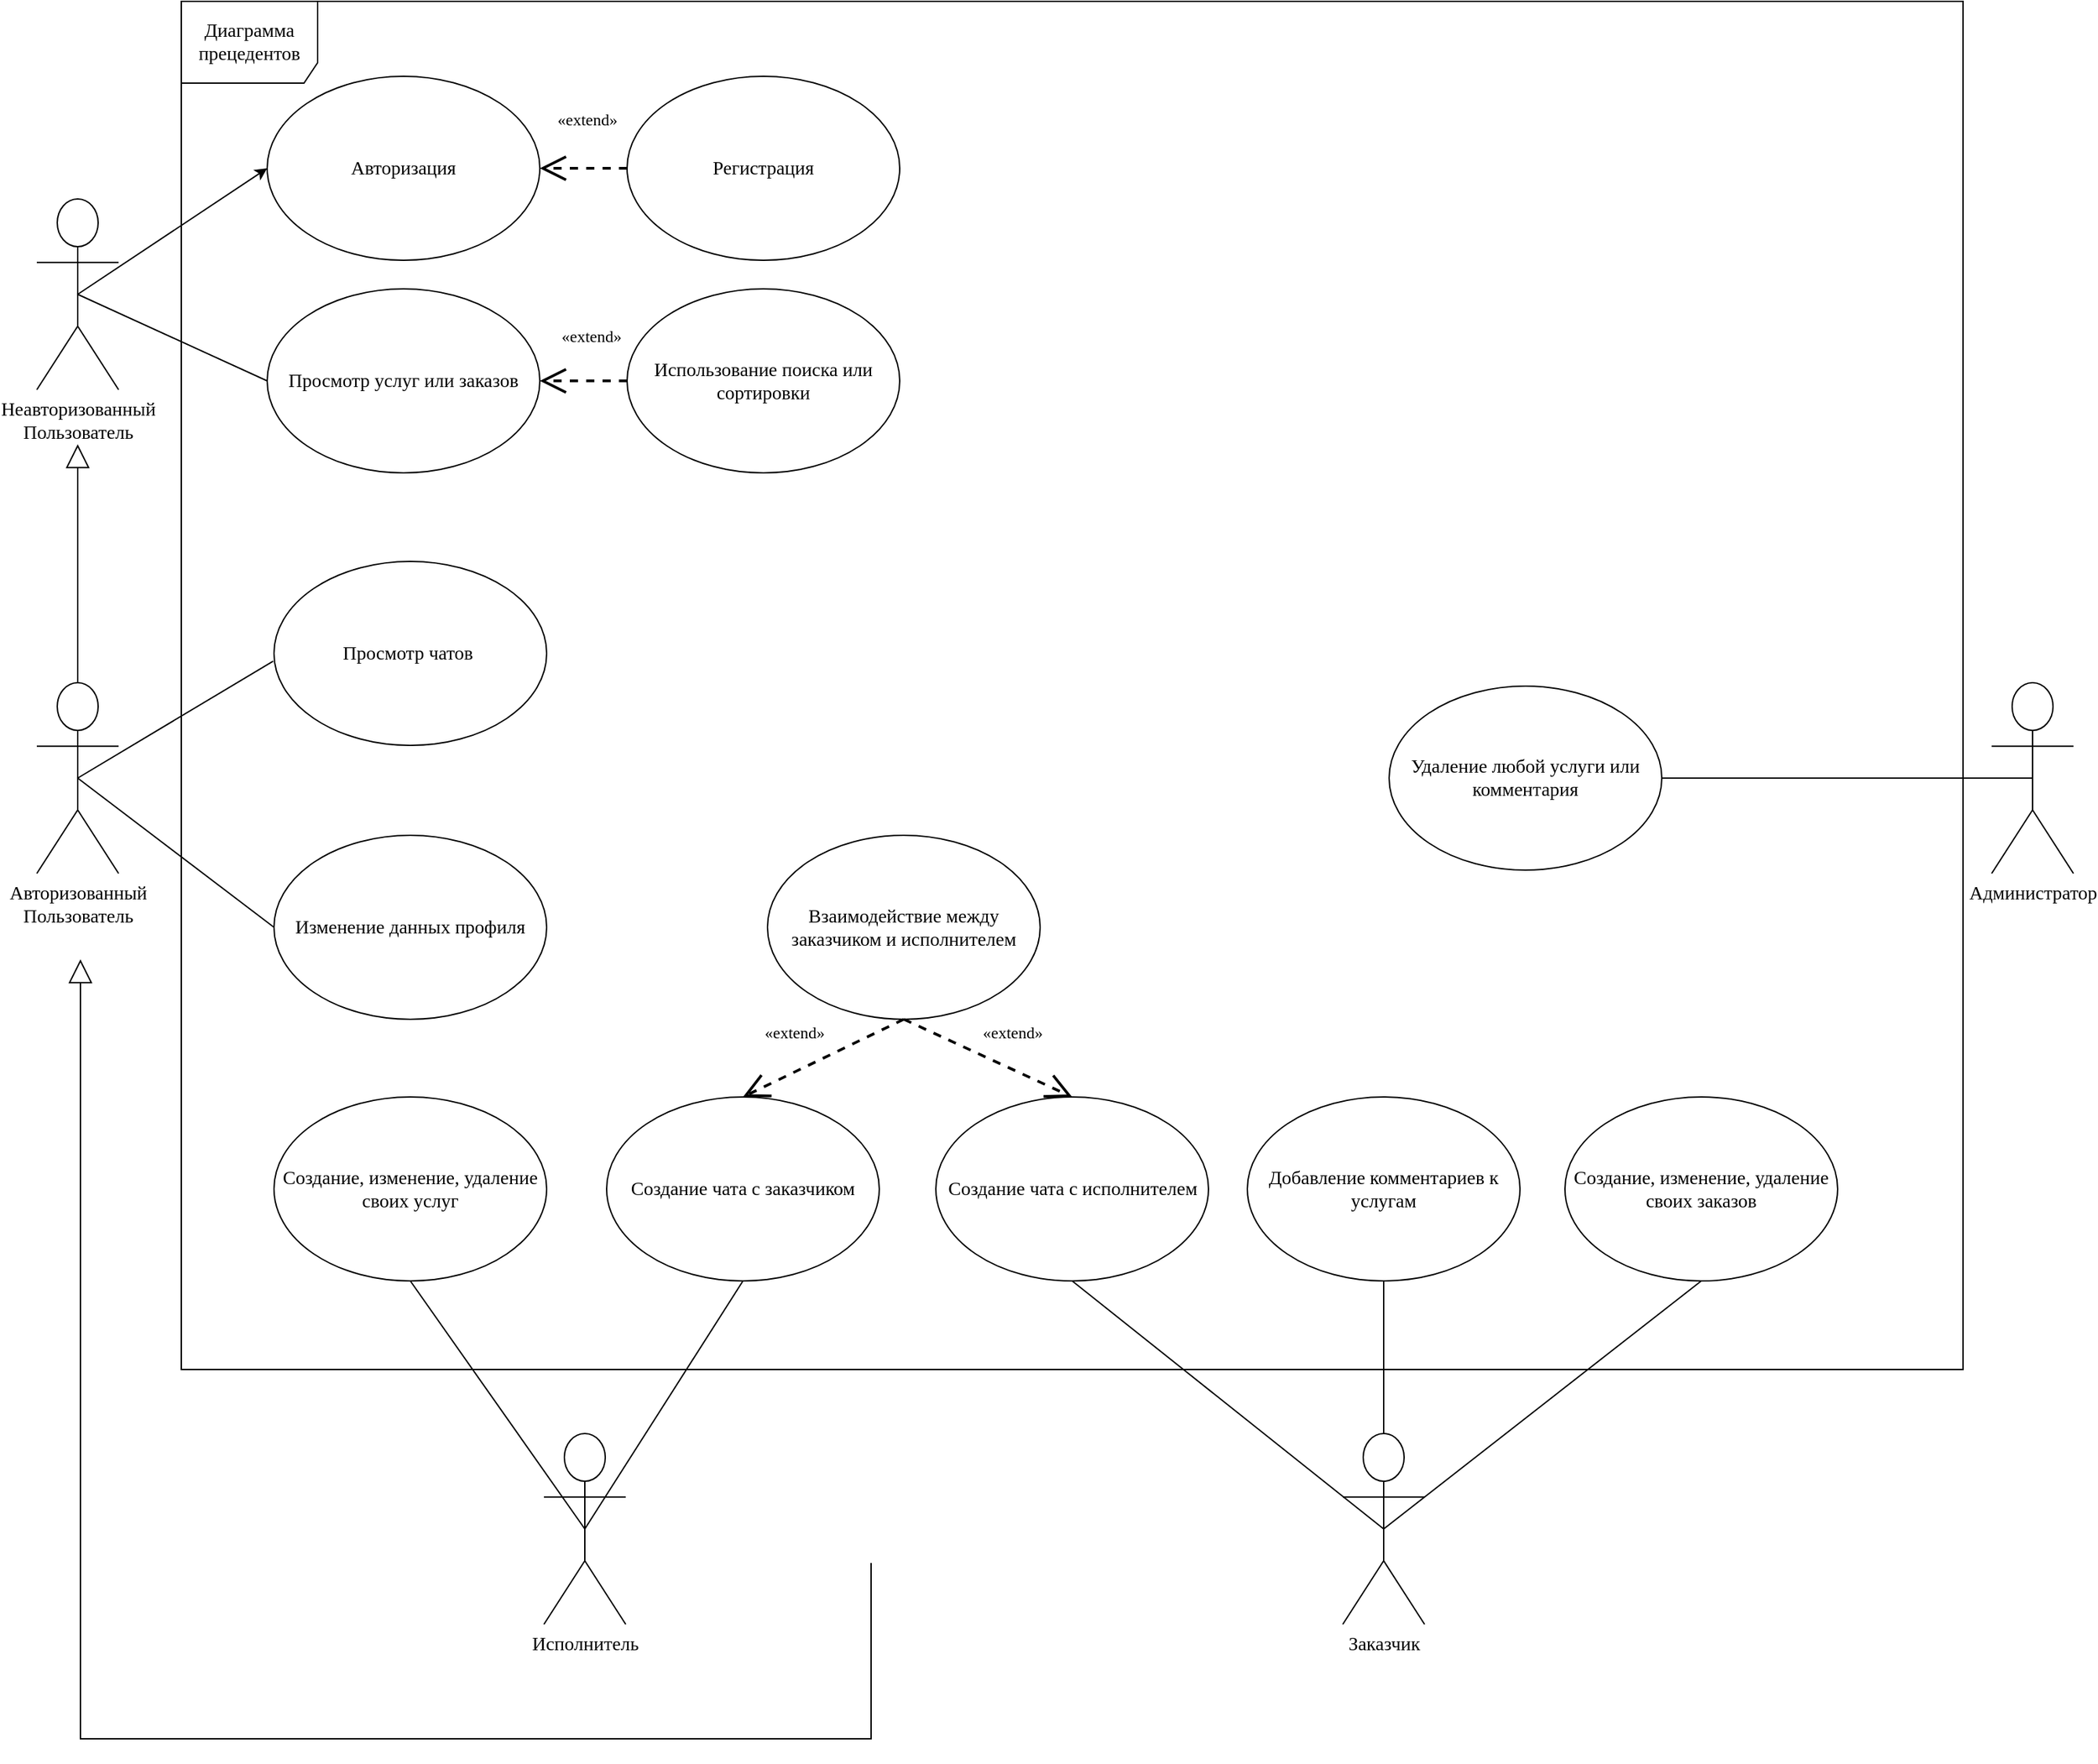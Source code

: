 <mxfile version="21.2.1" type="github">
  <diagram name="Страница 1" id="cCCIlAFTOr4Qi8Cy_CkC">
    <mxGraphModel dx="1320" dy="716" grid="0" gridSize="10" guides="1" tooltips="1" connect="1" arrows="1" fold="1" page="1" pageScale="1" pageWidth="2336" pageHeight="1654" math="0" shadow="0">
      <root>
        <mxCell id="0" />
        <mxCell id="1" parent="0" />
        <mxCell id="EgZyC1ixlsFqTv5ItHzm-1" value="&lt;font style=&quot;font-size: 14px&quot;&gt;Диаграмма прецедентов&lt;br&gt;&lt;/font&gt;" style="shape=umlFrame;whiteSpace=wrap;html=1;width=100;height=60;perimeterSpacing=0;shadow=0;fontFamily=GOST type A Regular;fontSource=https%3A%2F%2Fwebfonts.pro%2Flight-fonts%2F123-gost_type_a.html;" vertex="1" parent="1">
          <mxGeometry x="872" y="294" width="1307" height="1004" as="geometry" />
        </mxCell>
        <mxCell id="EgZyC1ixlsFqTv5ItHzm-2" style="edgeStyle=orthogonalEdgeStyle;rounded=0;orthogonalLoop=1;jettySize=auto;html=1;exitX=0.5;exitY=0;exitDx=0;exitDy=0;exitPerimeter=0;endArrow=block;endFill=0;endSize=15;" edge="1" parent="1" source="EgZyC1ixlsFqTv5ItHzm-31">
          <mxGeometry relative="1" as="geometry">
            <mxPoint x="796" y="619" as="targetPoint" />
          </mxGeometry>
        </mxCell>
        <mxCell id="EgZyC1ixlsFqTv5ItHzm-3" style="rounded=0;orthogonalLoop=1;jettySize=auto;html=1;exitX=0.5;exitY=0.5;exitDx=0;exitDy=0;exitPerimeter=0;entryX=0;entryY=0.5;entryDx=0;entryDy=0;endArrow=none;endFill=0;" edge="1" parent="1" source="EgZyC1ixlsFqTv5ItHzm-31" target="EgZyC1ixlsFqTv5ItHzm-25">
          <mxGeometry relative="1" as="geometry" />
        </mxCell>
        <mxCell id="EgZyC1ixlsFqTv5ItHzm-5" style="edgeStyle=orthogonalEdgeStyle;rounded=0;orthogonalLoop=1;jettySize=auto;html=1;exitX=1;exitY=1;exitDx=0;exitDy=0;entryX=0;entryY=0.5;entryDx=0;entryDy=0;strokeColor=none;startArrow=none;fontFamily=GOST type A Regular;fontSource=https%3A%2F%2Fwebfonts.pro%2Flight-fonts%2F123-gost_type_a.html;" edge="1" parent="1" source="EgZyC1ixlsFqTv5ItHzm-23">
          <mxGeometry relative="1" as="geometry">
            <mxPoint x="1227.973" y="658.052" as="sourcePoint" />
            <mxPoint x="1209" y="662.5" as="targetPoint" />
          </mxGeometry>
        </mxCell>
        <mxCell id="EgZyC1ixlsFqTv5ItHzm-6" style="edgeStyle=none;rounded=0;jumpStyle=none;jumpSize=21;orthogonalLoop=1;jettySize=auto;html=1;exitX=0;exitY=0.5;exitDx=0;exitDy=0;entryX=1;entryY=0.5;entryDx=0;entryDy=0;dashed=1;startSize=19;endSize=15;strokeWidth=2;fontFamily=GOST type A Regular;fontSource=https%3A%2F%2Fwebfonts.pro%2Flight-fonts%2F123-gost_type_a.html;endArrow=open;endFill=0;" edge="1" parent="1" source="EgZyC1ixlsFqTv5ItHzm-11" target="EgZyC1ixlsFqTv5ItHzm-10">
          <mxGeometry relative="1" as="geometry">
            <mxPoint x="1474" y="662.5" as="sourcePoint" />
            <mxPoint x="1409" y="662.5" as="targetPoint" />
          </mxGeometry>
        </mxCell>
        <mxCell id="EgZyC1ixlsFqTv5ItHzm-7" value="&lt;font style=&quot;font-size: 14px&quot;&gt;Просмотр услуг или заказов&lt;/font&gt;" style="ellipse;whiteSpace=wrap;html=1;fontFamily=GOST type A Regular;fontSource=https%3A%2F%2Fwebfonts.pro%2Flight-fonts%2F123-gost_type_a.html;" vertex="1" parent="1">
          <mxGeometry x="935" y="505" width="200" height="135" as="geometry" />
        </mxCell>
        <mxCell id="EgZyC1ixlsFqTv5ItHzm-8" value="&lt;span style=&quot;font-size: 14px;&quot;&gt;Использование поиска или сортировки&lt;/span&gt;" style="ellipse;whiteSpace=wrap;html=1;fontFamily=GOST type A Regular;fontSource=https%3A%2F%2Fwebfonts.pro%2Flight-fonts%2F123-gost_type_a.html;" vertex="1" parent="1">
          <mxGeometry x="1199" y="505" width="200" height="135" as="geometry" />
        </mxCell>
        <mxCell id="EgZyC1ixlsFqTv5ItHzm-9" value="&lt;span style=&quot;font-size: 14px;&quot;&gt;Администратор&lt;/span&gt;" style="shape=umlActor;verticalLabelPosition=bottom;verticalAlign=top;html=1;fontFamily=GOST type A Regular;fontSource=https%3A%2F%2Fwebfonts.pro%2Flight-fonts%2F123-gost_type_a.html;" vertex="1" parent="1">
          <mxGeometry x="2200" y="794" width="60" height="140" as="geometry" />
        </mxCell>
        <mxCell id="EgZyC1ixlsFqTv5ItHzm-10" value="&lt;font style=&quot;font-size: 14px&quot;&gt;Авторизация&lt;/font&gt;" style="ellipse;whiteSpace=wrap;html=1;fontFamily=GOST type A Regular;fontSource=https%3A%2F%2Fwebfonts.pro%2Flight-fonts%2F123-gost_type_a.html;" vertex="1" parent="1">
          <mxGeometry x="935" y="349" width="200" height="135" as="geometry" />
        </mxCell>
        <mxCell id="EgZyC1ixlsFqTv5ItHzm-11" value="&lt;font style=&quot;font-size: 14px&quot;&gt;Регистрация&lt;/font&gt;" style="ellipse;whiteSpace=wrap;html=1;fontFamily=GOST type A Regular;fontSource=https%3A%2F%2Fwebfonts.pro%2Flight-fonts%2F123-gost_type_a.html;" vertex="1" parent="1">
          <mxGeometry x="1199" y="349" width="200" height="135" as="geometry" />
        </mxCell>
        <mxCell id="EgZyC1ixlsFqTv5ItHzm-12" value="&lt;span style=&quot;font-size: 14px;&quot;&gt;Удаление любой услуги или комментария&lt;/span&gt;" style="ellipse;whiteSpace=wrap;html=1;fontFamily=GOST type A Regular;fontSource=https%3A%2F%2Fwebfonts.pro%2Flight-fonts%2F123-gost_type_a.html;" vertex="1" parent="1">
          <mxGeometry x="1758" y="796.5" width="200" height="135" as="geometry" />
        </mxCell>
        <mxCell id="EgZyC1ixlsFqTv5ItHzm-13" value="" style="endArrow=none;html=1;entryX=1;entryY=0.5;entryDx=0;entryDy=0;fontFamily=GOST type A Regular;fontSource=https%3A%2F%2Fwebfonts.pro%2Flight-fonts%2F123-gost_type_a.html;exitX=0.5;exitY=0.5;exitDx=0;exitDy=0;exitPerimeter=0;" edge="1" parent="1" source="EgZyC1ixlsFqTv5ItHzm-9" target="EgZyC1ixlsFqTv5ItHzm-12">
          <mxGeometry width="50" height="50" relative="1" as="geometry">
            <mxPoint x="1299" y="1389" as="sourcePoint" />
            <mxPoint x="1451" y="471.5" as="targetPoint" />
          </mxGeometry>
        </mxCell>
        <mxCell id="EgZyC1ixlsFqTv5ItHzm-15" value="&lt;font style=&quot;font-size: 14px&quot;&gt;Создание, изменение, удаление своих услуг&lt;/font&gt;" style="ellipse;whiteSpace=wrap;html=1;fontFamily=GOST type A Regular;fontSource=https%3A%2F%2Fwebfonts.pro%2Flight-fonts%2F123-gost_type_a.html;" vertex="1" parent="1">
          <mxGeometry x="940" y="1098" width="200" height="135" as="geometry" />
        </mxCell>
        <mxCell id="EgZyC1ixlsFqTv5ItHzm-16" style="rounded=0;orthogonalLoop=1;jettySize=auto;html=1;exitX=0.5;exitY=0.5;exitDx=0;exitDy=0;exitPerimeter=0;entryX=0;entryY=0.5;entryDx=0;entryDy=0;fontFamily=GOST type A Regular;fontSource=https%3A%2F%2Fwebfonts.pro%2Flight-fonts%2F123-gost_type_a.html;" edge="1" parent="1" source="EgZyC1ixlsFqTv5ItHzm-17" target="EgZyC1ixlsFqTv5ItHzm-10">
          <mxGeometry relative="1" as="geometry" />
        </mxCell>
        <mxCell id="EgZyC1ixlsFqTv5ItHzm-17" value="&lt;span style=&quot;font-size: 14px;&quot;&gt;Неавторизованный&lt;br&gt;Пользователь&lt;/span&gt;" style="shape=umlActor;verticalLabelPosition=bottom;verticalAlign=top;html=1;fontFamily=GOST type A Regular;fontSource=https%3A%2F%2Fwebfonts.pro%2Flight-fonts%2F123-gost_type_a.html;" vertex="1" parent="1">
          <mxGeometry x="766" y="439" width="60" height="140" as="geometry" />
        </mxCell>
        <mxCell id="EgZyC1ixlsFqTv5ItHzm-18" value="" style="endArrow=none;html=1;exitX=0;exitY=0.5;exitDx=0;exitDy=0;entryX=0.5;entryY=0.5;entryDx=0;entryDy=0;fontFamily=GOST type A Regular;fontSource=https%3A%2F%2Fwebfonts.pro%2Flight-fonts%2F123-gost_type_a.html;entryPerimeter=0;" edge="1" parent="1" source="EgZyC1ixlsFqTv5ItHzm-7" target="EgZyC1ixlsFqTv5ItHzm-17">
          <mxGeometry width="50" height="50" relative="1" as="geometry">
            <mxPoint x="803" y="437" as="sourcePoint" />
            <mxPoint x="1005.0" y="442.5" as="targetPoint" />
          </mxGeometry>
        </mxCell>
        <mxCell id="EgZyC1ixlsFqTv5ItHzm-20" value="&lt;span style=&quot;font-size: 14px;&quot;&gt;Просмотр чатов&amp;nbsp;&lt;/span&gt;" style="ellipse;whiteSpace=wrap;html=1;fontFamily=GOST type A Regular;fontSource=https%3A%2F%2Fwebfonts.pro%2Flight-fonts%2F123-gost_type_a.html;" vertex="1" parent="1">
          <mxGeometry x="940" y="705" width="200" height="135" as="geometry" />
        </mxCell>
        <mxCell id="EgZyC1ixlsFqTv5ItHzm-21" value="" style="endArrow=none;html=1;exitX=-0.003;exitY=0.542;exitDx=0;exitDy=0;fontFamily=GOST type A Regular;fontSource=https%3A%2F%2Fwebfonts.pro%2Flight-fonts%2F123-gost_type_a.html;entryX=0.5;entryY=0.5;entryDx=0;entryDy=0;entryPerimeter=0;exitPerimeter=0;" edge="1" parent="1" source="EgZyC1ixlsFqTv5ItHzm-20" target="EgZyC1ixlsFqTv5ItHzm-31">
          <mxGeometry width="50" height="50" relative="1" as="geometry">
            <mxPoint x="950.0" y="578.5" as="sourcePoint" />
            <mxPoint x="1428" y="888" as="targetPoint" />
          </mxGeometry>
        </mxCell>
        <mxCell id="EgZyC1ixlsFqTv5ItHzm-22" value="&lt;span style=&quot;font-size: 14px;&quot;&gt;Взаимодействие между заказчиком и исполнителем&lt;/span&gt;" style="ellipse;whiteSpace=wrap;html=1;fontFamily=GOST type A Regular;fontSource=https%3A%2F%2Fwebfonts.pro%2Flight-fonts%2F123-gost_type_a.html;" vertex="1" parent="1">
          <mxGeometry x="1302" y="906" width="200" height="135" as="geometry" />
        </mxCell>
        <mxCell id="EgZyC1ixlsFqTv5ItHzm-23" value="«extend»" style="text;html=1;strokeColor=none;fillColor=none;align=center;verticalAlign=middle;whiteSpace=wrap;rounded=0;shadow=0;fontFamily=GOST type A Regular;fontSource=https%3A%2F%2Fwebfonts.pro%2Flight-fonts%2F123-gost_type_a.html;" vertex="1" parent="1">
          <mxGeometry x="1302" y="1041" width="40" height="20" as="geometry" />
        </mxCell>
        <mxCell id="EgZyC1ixlsFqTv5ItHzm-24" value="" style="edgeStyle=orthogonalEdgeStyle;rounded=0;orthogonalLoop=1;jettySize=auto;html=1;exitX=1;exitY=1;exitDx=0;exitDy=0;entryX=0;entryY=0.5;entryDx=0;entryDy=0;strokeColor=none;endArrow=none;fontFamily=GOST type A Regular;fontSource=https%3A%2F%2Fwebfonts.pro%2Flight-fonts%2F123-gost_type_a.html;" edge="1" parent="1" target="EgZyC1ixlsFqTv5ItHzm-23">
          <mxGeometry relative="1" as="geometry">
            <mxPoint x="1227.973" y="658.052" as="sourcePoint" />
            <mxPoint x="1209" y="662.5" as="targetPoint" />
          </mxGeometry>
        </mxCell>
        <mxCell id="EgZyC1ixlsFqTv5ItHzm-25" value="&lt;span style=&quot;font-size: 14px;&quot;&gt;Изменение данных профиля&lt;/span&gt;" style="ellipse;whiteSpace=wrap;html=1;fontFamily=GOST type A Regular;fontSource=https%3A%2F%2Fwebfonts.pro%2Flight-fonts%2F123-gost_type_a.html;" vertex="1" parent="1">
          <mxGeometry x="940" y="906" width="200" height="135" as="geometry" />
        </mxCell>
        <mxCell id="EgZyC1ixlsFqTv5ItHzm-26" value="«extend»" style="text;html=1;strokeColor=none;fillColor=none;align=center;verticalAlign=middle;whiteSpace=wrap;rounded=0;shadow=0;fontFamily=GOST type A Regular;fontSource=https%3A%2F%2Fwebfonts.pro%2Flight-fonts%2F123-gost_type_a.html;" vertex="1" parent="1">
          <mxGeometry x="1153" y="530" width="40" height="20" as="geometry" />
        </mxCell>
        <mxCell id="EgZyC1ixlsFqTv5ItHzm-27" value="«extend»" style="text;html=1;strokeColor=none;fillColor=none;align=center;verticalAlign=middle;whiteSpace=wrap;rounded=0;shadow=0;fontFamily=GOST type A Regular;fontSource=https%3A%2F%2Fwebfonts.pro%2Flight-fonts%2F123-gost_type_a.html;" vertex="1" parent="1">
          <mxGeometry x="1150" y="371" width="40" height="20" as="geometry" />
        </mxCell>
        <mxCell id="EgZyC1ixlsFqTv5ItHzm-28" style="edgeStyle=none;rounded=0;jumpStyle=none;jumpSize=21;orthogonalLoop=1;jettySize=auto;html=1;exitX=0.5;exitY=1;exitDx=0;exitDy=0;dashed=1;startSize=19;endSize=15;strokeWidth=2;fontFamily=GOST type A Regular;fontSource=https%3A%2F%2Fwebfonts.pro%2Flight-fonts%2F123-gost_type_a.html;endArrow=open;endFill=0;entryX=0.5;entryY=0;entryDx=0;entryDy=0;" edge="1" parent="1" source="EgZyC1ixlsFqTv5ItHzm-22" target="EgZyC1ixlsFqTv5ItHzm-37">
          <mxGeometry relative="1" as="geometry">
            <mxPoint x="1233" y="745" as="sourcePoint" />
            <mxPoint x="1133" y="745" as="targetPoint" />
          </mxGeometry>
        </mxCell>
        <mxCell id="EgZyC1ixlsFqTv5ItHzm-29" style="edgeStyle=none;rounded=0;jumpStyle=none;jumpSize=21;orthogonalLoop=1;jettySize=auto;html=1;exitX=0;exitY=0.5;exitDx=0;exitDy=0;entryX=1;entryY=0.5;entryDx=0;entryDy=0;dashed=1;startSize=19;endSize=15;strokeWidth=2;fontFamily=GOST type A Regular;fontSource=https%3A%2F%2Fwebfonts.pro%2Flight-fonts%2F123-gost_type_a.html;endArrow=open;endFill=0;" edge="1" parent="1" source="EgZyC1ixlsFqTv5ItHzm-8" target="EgZyC1ixlsFqTv5ItHzm-7">
          <mxGeometry relative="1" as="geometry">
            <mxPoint x="1200.5" y="601" as="sourcePoint" />
            <mxPoint x="1139.5" y="601" as="targetPoint" />
          </mxGeometry>
        </mxCell>
        <mxCell id="EgZyC1ixlsFqTv5ItHzm-30" value="" style="edgeStyle=orthogonalEdgeStyle;rounded=0;orthogonalLoop=1;jettySize=auto;html=1;endSize=15;endArrow=block;endFill=0;" edge="1" parent="1">
          <mxGeometry relative="1" as="geometry">
            <mxPoint x="1378" y="1440" as="sourcePoint" />
            <mxPoint x="798" y="997" as="targetPoint" />
            <Array as="points">
              <mxPoint x="1378" y="1569" />
              <mxPoint x="798" y="1569" />
            </Array>
          </mxGeometry>
        </mxCell>
        <mxCell id="EgZyC1ixlsFqTv5ItHzm-31" value="&lt;span style=&quot;font-size: 14px;&quot;&gt;Авторизованный&lt;br&gt;Пользователь&lt;/span&gt;" style="shape=umlActor;verticalLabelPosition=bottom;verticalAlign=top;html=1;fontFamily=GOST type A Regular;fontSource=https%3A%2F%2Fwebfonts.pro%2Flight-fonts%2F123-gost_type_a.html;" vertex="1" parent="1">
          <mxGeometry x="766" y="794" width="60" height="140" as="geometry" />
        </mxCell>
        <mxCell id="EgZyC1ixlsFqTv5ItHzm-32" value="&lt;span style=&quot;font-size: 14px;&quot;&gt;Исполнитель&lt;br&gt;&lt;/span&gt;" style="shape=umlActor;verticalLabelPosition=bottom;verticalAlign=top;html=1;fontFamily=GOST type A Regular;fontSource=https%3A%2F%2Fwebfonts.pro%2Flight-fonts%2F123-gost_type_a.html;" vertex="1" parent="1">
          <mxGeometry x="1138" y="1345" width="60" height="140" as="geometry" />
        </mxCell>
        <mxCell id="EgZyC1ixlsFqTv5ItHzm-35" style="rounded=0;orthogonalLoop=1;jettySize=auto;html=1;exitX=0.5;exitY=0.5;exitDx=0;exitDy=0;exitPerimeter=0;entryX=0.5;entryY=1;entryDx=0;entryDy=0;endArrow=none;endFill=0;" edge="1" parent="1" source="EgZyC1ixlsFqTv5ItHzm-33" target="EgZyC1ixlsFqTv5ItHzm-34">
          <mxGeometry relative="1" as="geometry" />
        </mxCell>
        <mxCell id="EgZyC1ixlsFqTv5ItHzm-33" value="&lt;span style=&quot;font-size: 14px;&quot;&gt;Заказчик&lt;/span&gt;" style="shape=umlActor;verticalLabelPosition=bottom;verticalAlign=top;html=1;fontFamily=GOST type A Regular;fontSource=https%3A%2F%2Fwebfonts.pro%2Flight-fonts%2F123-gost_type_a.html;" vertex="1" parent="1">
          <mxGeometry x="1724" y="1345" width="60" height="140" as="geometry" />
        </mxCell>
        <mxCell id="EgZyC1ixlsFqTv5ItHzm-34" value="&lt;span style=&quot;font-size: 14px;&quot;&gt;Добавление комментариев к услугам&lt;/span&gt;" style="ellipse;whiteSpace=wrap;html=1;fontFamily=GOST type A Regular;fontSource=https%3A%2F%2Fwebfonts.pro%2Flight-fonts%2F123-gost_type_a.html;" vertex="1" parent="1">
          <mxGeometry x="1654" y="1098" width="200" height="135" as="geometry" />
        </mxCell>
        <mxCell id="EgZyC1ixlsFqTv5ItHzm-36" value="&lt;font style=&quot;font-size: 14px&quot;&gt;Создание, изменение, удаление своих заказов&lt;/font&gt;" style="ellipse;whiteSpace=wrap;html=1;fontFamily=GOST type A Regular;fontSource=https%3A%2F%2Fwebfonts.pro%2Flight-fonts%2F123-gost_type_a.html;" vertex="1" parent="1">
          <mxGeometry x="1887" y="1098" width="200" height="135" as="geometry" />
        </mxCell>
        <mxCell id="EgZyC1ixlsFqTv5ItHzm-37" value="&lt;span style=&quot;font-size: 14px;&quot;&gt;Создание чата с заказчиком&lt;/span&gt;" style="ellipse;whiteSpace=wrap;html=1;fontFamily=GOST type A Regular;fontSource=https%3A%2F%2Fwebfonts.pro%2Flight-fonts%2F123-gost_type_a.html;" vertex="1" parent="1">
          <mxGeometry x="1184" y="1098" width="200" height="135" as="geometry" />
        </mxCell>
        <mxCell id="EgZyC1ixlsFqTv5ItHzm-38" value="&lt;span style=&quot;font-size: 14px;&quot;&gt;Создание чата с исполнителем&lt;/span&gt;" style="ellipse;whiteSpace=wrap;html=1;fontFamily=GOST type A Regular;fontSource=https%3A%2F%2Fwebfonts.pro%2Flight-fonts%2F123-gost_type_a.html;" vertex="1" parent="1">
          <mxGeometry x="1425.5" y="1098" width="200" height="135" as="geometry" />
        </mxCell>
        <mxCell id="EgZyC1ixlsFqTv5ItHzm-39" style="edgeStyle=none;rounded=0;jumpStyle=none;jumpSize=21;orthogonalLoop=1;jettySize=auto;html=1;exitX=0.5;exitY=1;exitDx=0;exitDy=0;dashed=1;startSize=19;endSize=15;strokeWidth=2;fontFamily=GOST type A Regular;fontSource=https%3A%2F%2Fwebfonts.pro%2Flight-fonts%2F123-gost_type_a.html;endArrow=open;endFill=0;entryX=0.5;entryY=0;entryDx=0;entryDy=0;" edge="1" parent="1" source="EgZyC1ixlsFqTv5ItHzm-22" target="EgZyC1ixlsFqTv5ItHzm-38">
          <mxGeometry relative="1" as="geometry">
            <mxPoint x="1312" y="967" as="sourcePoint" />
            <mxPoint x="1278" y="1108" as="targetPoint" />
          </mxGeometry>
        </mxCell>
        <mxCell id="EgZyC1ixlsFqTv5ItHzm-40" value="«extend»" style="text;html=1;strokeColor=none;fillColor=none;align=center;verticalAlign=middle;whiteSpace=wrap;rounded=0;shadow=0;fontFamily=GOST type A Regular;fontSource=https%3A%2F%2Fwebfonts.pro%2Flight-fonts%2F123-gost_type_a.html;" vertex="1" parent="1">
          <mxGeometry x="1462" y="1041" width="40" height="20" as="geometry" />
        </mxCell>
        <mxCell id="EgZyC1ixlsFqTv5ItHzm-41" style="rounded=0;orthogonalLoop=1;jettySize=auto;html=1;exitX=0.5;exitY=0.5;exitDx=0;exitDy=0;exitPerimeter=0;entryX=0.5;entryY=1;entryDx=0;entryDy=0;endArrow=none;endFill=0;" edge="1" parent="1" source="EgZyC1ixlsFqTv5ItHzm-33" target="EgZyC1ixlsFqTv5ItHzm-38">
          <mxGeometry relative="1" as="geometry">
            <mxPoint x="1716" y="1359" as="sourcePoint" />
            <mxPoint x="1764" y="1243" as="targetPoint" />
          </mxGeometry>
        </mxCell>
        <mxCell id="EgZyC1ixlsFqTv5ItHzm-42" style="rounded=0;orthogonalLoop=1;jettySize=auto;html=1;exitX=0.5;exitY=0.5;exitDx=0;exitDy=0;exitPerimeter=0;entryX=0.5;entryY=1;entryDx=0;entryDy=0;endArrow=none;endFill=0;" edge="1" parent="1" source="EgZyC1ixlsFqTv5ItHzm-33" target="EgZyC1ixlsFqTv5ItHzm-36">
          <mxGeometry relative="1" as="geometry">
            <mxPoint x="1726" y="1369" as="sourcePoint" />
            <mxPoint x="1774" y="1253" as="targetPoint" />
          </mxGeometry>
        </mxCell>
        <mxCell id="EgZyC1ixlsFqTv5ItHzm-44" style="rounded=0;orthogonalLoop=1;jettySize=auto;html=1;exitX=0.5;exitY=1;exitDx=0;exitDy=0;entryX=0.5;entryY=0.5;entryDx=0;entryDy=0;endArrow=none;endFill=0;entryPerimeter=0;" edge="1" parent="1" source="EgZyC1ixlsFqTv5ItHzm-15" target="EgZyC1ixlsFqTv5ItHzm-32">
          <mxGeometry relative="1" as="geometry">
            <mxPoint x="1736" y="1379" as="sourcePoint" />
            <mxPoint x="1784" y="1263" as="targetPoint" />
          </mxGeometry>
        </mxCell>
        <mxCell id="EgZyC1ixlsFqTv5ItHzm-45" style="rounded=0;orthogonalLoop=1;jettySize=auto;html=1;exitX=0.5;exitY=0.5;exitDx=0;exitDy=0;exitPerimeter=0;entryX=0.5;entryY=1;entryDx=0;entryDy=0;endArrow=none;endFill=0;" edge="1" parent="1" source="EgZyC1ixlsFqTv5ItHzm-32" target="EgZyC1ixlsFqTv5ItHzm-37">
          <mxGeometry relative="1" as="geometry">
            <mxPoint x="1746" y="1389" as="sourcePoint" />
            <mxPoint x="1794" y="1273" as="targetPoint" />
          </mxGeometry>
        </mxCell>
      </root>
    </mxGraphModel>
  </diagram>
</mxfile>
